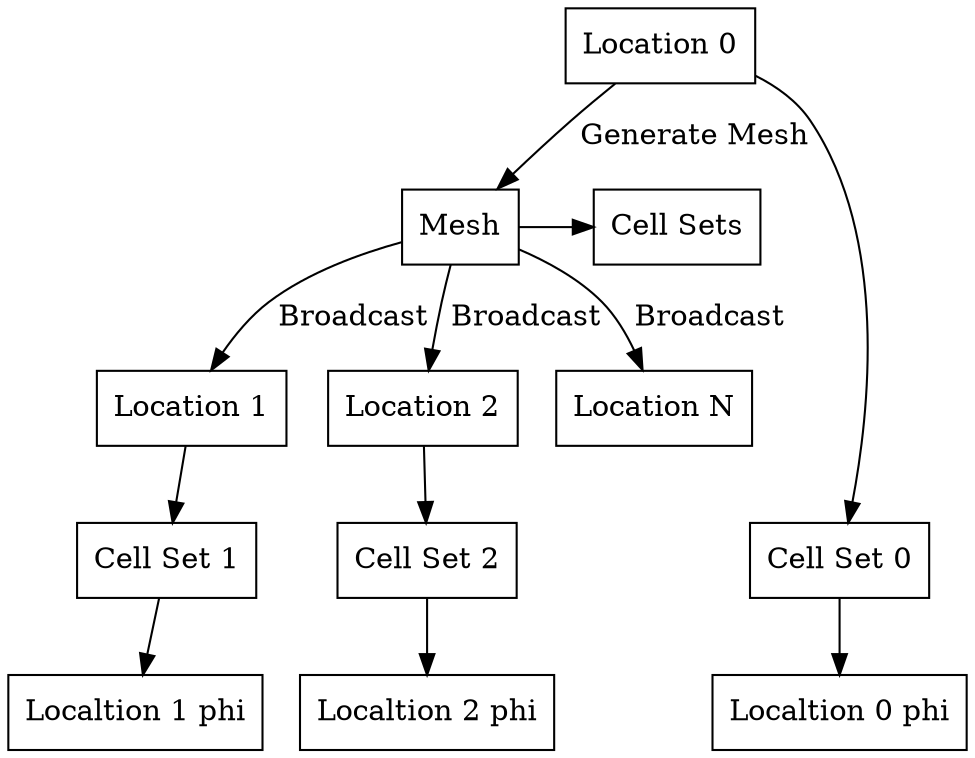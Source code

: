 digraph MyGraph {
node[shape=rectangle]
rankdir=TB
"Location 0"->Mesh[label=" Generate Mesh"]
Mesh->"Cell Sets"
{rank=same; Mesh "Cell Sets"}

Mesh->"Location 1"[label=" Broadcast"]
"Location 1"->"Cell Set 1"
Mesh->"Location 2"[label=" Broadcast"]
"Location 2"->"Cell Set 2"
Mesh->"Location N"[label=" Broadcast"]

"Location 0"->"Cell Set 0"
{rank=same; "Cell Set 0" "Cell Set 1" "Cell Set 2"}

"Cell Set 0"->"Localtion 0 phi"
"Cell Set 1"->"Localtion 1 phi"
"Cell Set 2"->"Localtion 2 phi"
}
